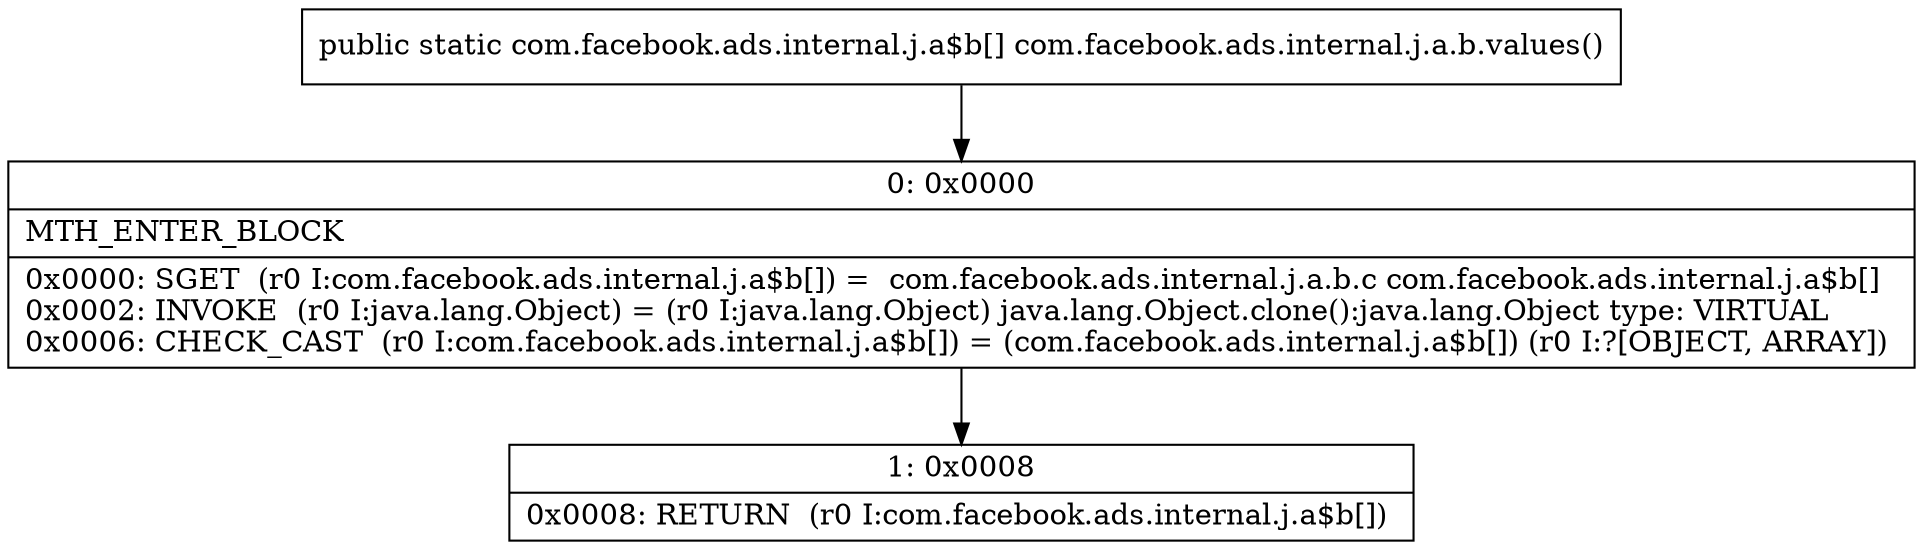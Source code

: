 digraph "CFG forcom.facebook.ads.internal.j.a.b.values()[Lcom\/facebook\/ads\/internal\/j\/a$b;" {
Node_0 [shape=record,label="{0\:\ 0x0000|MTH_ENTER_BLOCK\l|0x0000: SGET  (r0 I:com.facebook.ads.internal.j.a$b[]) =  com.facebook.ads.internal.j.a.b.c com.facebook.ads.internal.j.a$b[] \l0x0002: INVOKE  (r0 I:java.lang.Object) = (r0 I:java.lang.Object) java.lang.Object.clone():java.lang.Object type: VIRTUAL \l0x0006: CHECK_CAST  (r0 I:com.facebook.ads.internal.j.a$b[]) = (com.facebook.ads.internal.j.a$b[]) (r0 I:?[OBJECT, ARRAY]) \l}"];
Node_1 [shape=record,label="{1\:\ 0x0008|0x0008: RETURN  (r0 I:com.facebook.ads.internal.j.a$b[]) \l}"];
MethodNode[shape=record,label="{public static com.facebook.ads.internal.j.a$b[] com.facebook.ads.internal.j.a.b.values() }"];
MethodNode -> Node_0;
Node_0 -> Node_1;
}

